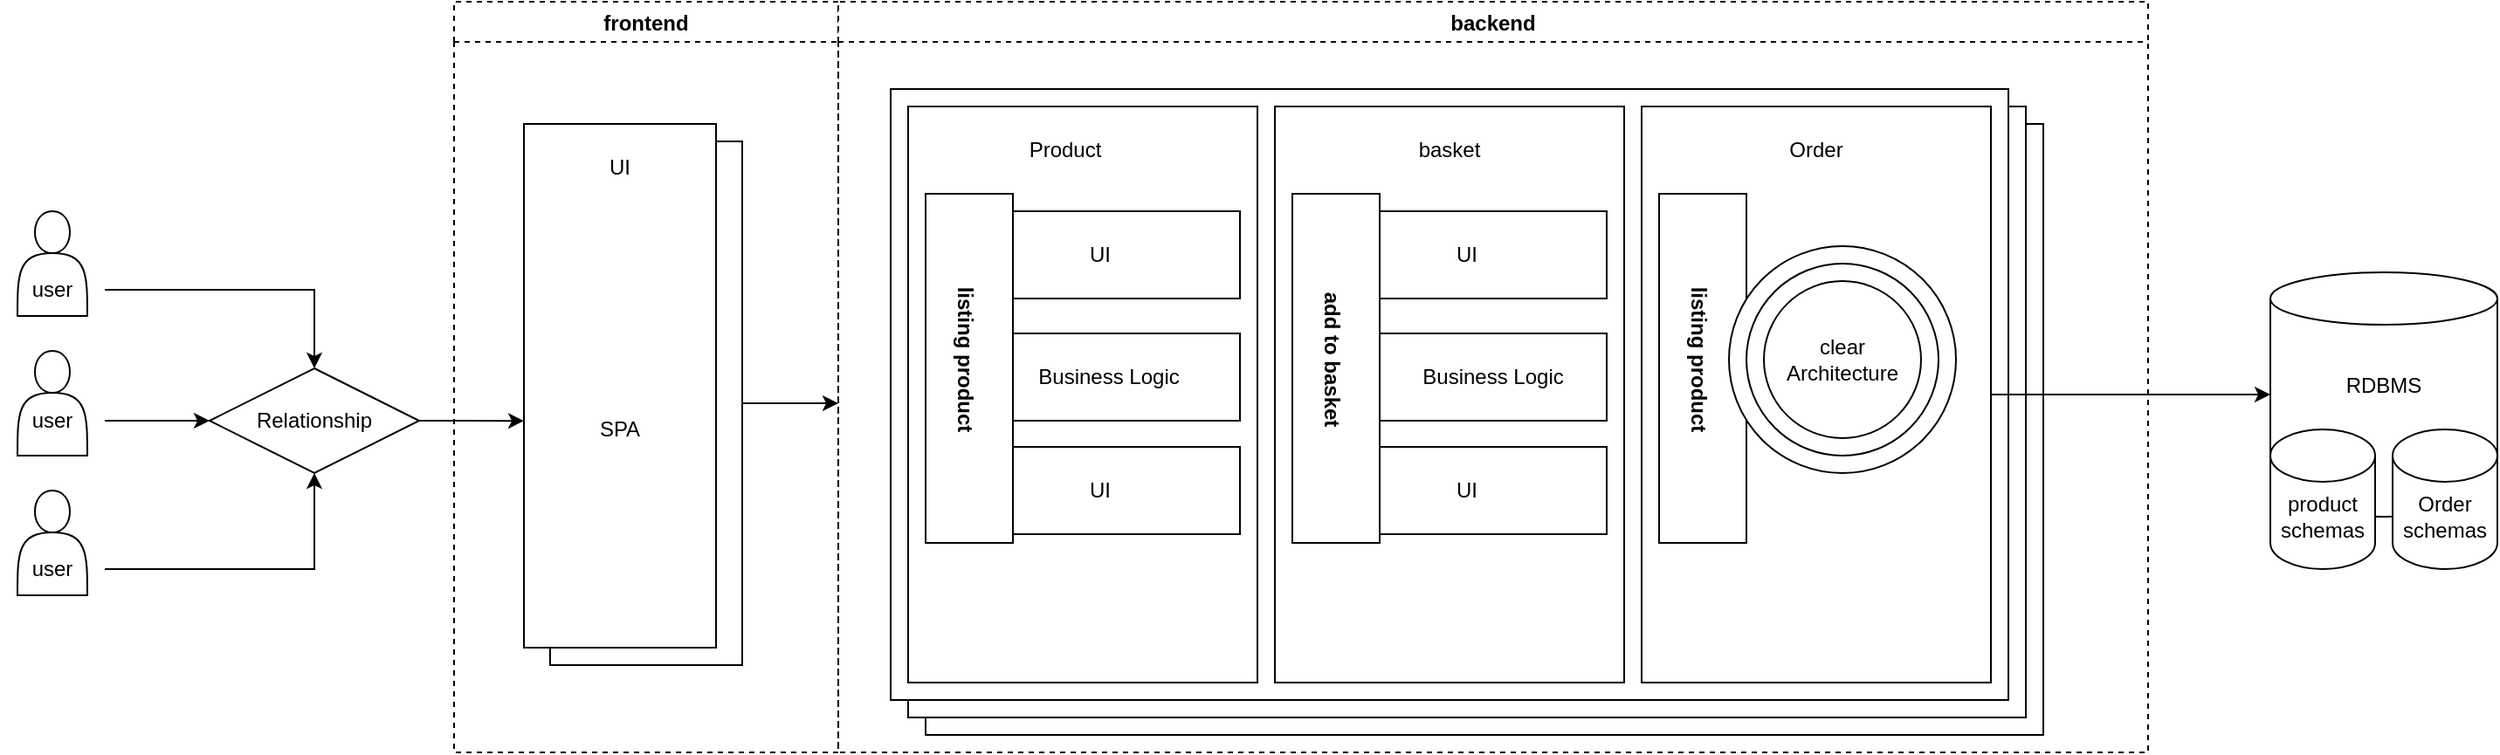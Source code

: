 <mxfile version="23.1.5" type="device">
  <diagram name="Page-1" id="nC1Ii1gSzZSFUaGSdR3v">
    <mxGraphModel dx="1400" dy="1997" grid="1" gridSize="10" guides="1" tooltips="1" connect="1" arrows="1" fold="1" page="1" pageScale="1" pageWidth="827" pageHeight="1169" math="0" shadow="0">
      <root>
        <mxCell id="0" />
        <mxCell id="1" parent="0" />
        <mxCell id="yW2bLSi1osY_Zg3iNQNT-1" value="" style="shape=actor;whiteSpace=wrap;html=1;" parent="1" vertex="1">
          <mxGeometry x="90" y="-20" width="40" height="60" as="geometry" />
        </mxCell>
        <mxCell id="yW2bLSi1osY_Zg3iNQNT-2" value="" style="shape=actor;whiteSpace=wrap;html=1;" parent="1" vertex="1">
          <mxGeometry x="90" y="60" width="40" height="60" as="geometry" />
        </mxCell>
        <mxCell id="yW2bLSi1osY_Zg3iNQNT-3" value="" style="shape=actor;whiteSpace=wrap;html=1;" parent="1" vertex="1">
          <mxGeometry x="90" y="140" width="40" height="60" as="geometry" />
        </mxCell>
        <mxCell id="yW2bLSi1osY_Zg3iNQNT-14" style="edgeStyle=orthogonalEdgeStyle;rounded=0;orthogonalLoop=1;jettySize=auto;html=1;entryX=0.5;entryY=0;entryDx=0;entryDy=0;" parent="1" source="yW2bLSi1osY_Zg3iNQNT-4" target="yW2bLSi1osY_Zg3iNQNT-7" edge="1">
          <mxGeometry relative="1" as="geometry" />
        </mxCell>
        <mxCell id="yW2bLSi1osY_Zg3iNQNT-4" value="user&lt;span style=&quot;color: rgba(0, 0, 0, 0); font-family: monospace; font-size: 0px; text-align: start; text-wrap-mode: nowrap;&quot;&gt;%3CmxGraphModel%3E%3Croot%3E%3CmxCell%20id%3D%220%22%2F%3E%3CmxCell%20id%3D%221%22%20parent%3D%220%22%2F%3E%3CmxCell%20id%3D%222%22%20value%3D%22%22%20style%3D%22shape%3Dactor%3BwhiteSpace%3Dwrap%3Bhtml%3D1%3B%22%20vertex%3D%221%22%20parent%3D%221%22%3E%3CmxGeometry%20x%3D%2290%22%20y%3D%22-20%22%20width%3D%2240%22%20height%3D%2260%22%20as%3D%22geometry%22%2F%3E%3C%2FmxCell%3E%3C%2Froot%3E%3C%2FmxGraphModel%3E&lt;/span&gt;" style="text;html=1;align=center;verticalAlign=middle;whiteSpace=wrap;rounded=0;" parent="1" vertex="1">
          <mxGeometry x="80" y="10" width="60" height="30" as="geometry" />
        </mxCell>
        <mxCell id="yW2bLSi1osY_Zg3iNQNT-15" style="edgeStyle=orthogonalEdgeStyle;rounded=0;orthogonalLoop=1;jettySize=auto;html=1;entryX=0;entryY=0.5;entryDx=0;entryDy=0;" parent="1" source="yW2bLSi1osY_Zg3iNQNT-5" target="yW2bLSi1osY_Zg3iNQNT-7" edge="1">
          <mxGeometry relative="1" as="geometry" />
        </mxCell>
        <mxCell id="yW2bLSi1osY_Zg3iNQNT-5" value="user&lt;span style=&quot;color: rgba(0, 0, 0, 0); font-family: monospace; font-size: 0px; text-align: start; text-wrap-mode: nowrap;&quot;&gt;%3CmxGraphModel%3E%3Croot%3E%3CmxCell%20id%3D%220%22%2F%3E%3CmxCell%20id%3D%221%22%20parent%3D%220%22%2F%3E%3CmxCell%20id%3D%222%22%20value%3D%22%22%20style%3D%22shape%3Dactor%3BwhiteSpace%3Dwrap%3Bhtml%3D1%3B%22%20vertex%3D%221%22%20parent%3D%221%22%3E%3CmxGeometry%20x%3D%2290%22%20y%3D%22-20%22%20width%3D%2240%22%20height%3D%2260%22%20as%3D%22geometry%22%2F%3E%3C%2FmxCell%3E%3C%2Froot%3E%3C%2FmxGraphModel%3E&lt;/span&gt;" style="text;html=1;align=center;verticalAlign=middle;whiteSpace=wrap;rounded=0;" parent="1" vertex="1">
          <mxGeometry x="80" y="85" width="60" height="30" as="geometry" />
        </mxCell>
        <mxCell id="yW2bLSi1osY_Zg3iNQNT-16" style="edgeStyle=orthogonalEdgeStyle;rounded=0;orthogonalLoop=1;jettySize=auto;html=1;" parent="1" source="yW2bLSi1osY_Zg3iNQNT-6" target="yW2bLSi1osY_Zg3iNQNT-7" edge="1">
          <mxGeometry relative="1" as="geometry" />
        </mxCell>
        <mxCell id="yW2bLSi1osY_Zg3iNQNT-6" value="user&lt;span style=&quot;color: rgba(0, 0, 0, 0); font-family: monospace; font-size: 0px; text-align: start; text-wrap-mode: nowrap;&quot;&gt;%3CmxGraphModel%3E%3Croot%3E%3CmxCell%20id%3D%220%22%2F%3E%3CmxCell%20id%3D%221%22%20parent%3D%220%22%2F%3E%3CmxCell%20id%3D%222%22%20value%3D%22%22%20style%3D%22shape%3Dactor%3BwhiteSpace%3Dwrap%3Bhtml%3D1%3B%22%20vertex%3D%221%22%20parent%3D%221%22%3E%3CmxGeometry%20x%3D%2290%22%20y%3D%22-20%22%20width%3D%2240%22%20height%3D%2260%22%20as%3D%22geometry%22%2F%3E%3C%2FmxCell%3E%3C%2Froot%3E%3C%2FmxGraphModel%3E&lt;/span&gt;" style="text;html=1;align=center;verticalAlign=middle;whiteSpace=wrap;rounded=0;" parent="1" vertex="1">
          <mxGeometry x="80" y="170" width="60" height="30" as="geometry" />
        </mxCell>
        <mxCell id="yW2bLSi1osY_Zg3iNQNT-7" value="Relationship" style="shape=rhombus;perimeter=rhombusPerimeter;whiteSpace=wrap;html=1;align=center;" parent="1" vertex="1">
          <mxGeometry x="200" y="70" width="120" height="60" as="geometry" />
        </mxCell>
        <mxCell id="yW2bLSi1osY_Zg3iNQNT-9" value="frontend" style="swimlane;dashed=1;" parent="1" vertex="1">
          <mxGeometry x="340" y="-140" width="220" height="430" as="geometry" />
        </mxCell>
        <mxCell id="yW2bLSi1osY_Zg3iNQNT-82" style="edgeStyle=orthogonalEdgeStyle;rounded=0;orthogonalLoop=1;jettySize=auto;html=1;" parent="yW2bLSi1osY_Zg3iNQNT-9" source="yW2bLSi1osY_Zg3iNQNT-11" edge="1">
          <mxGeometry relative="1" as="geometry">
            <mxPoint x="220" y="230" as="targetPoint" />
          </mxGeometry>
        </mxCell>
        <mxCell id="yW2bLSi1osY_Zg3iNQNT-11" value="" style="rounded=0;whiteSpace=wrap;html=1;" parent="yW2bLSi1osY_Zg3iNQNT-9" vertex="1">
          <mxGeometry x="55" y="80" width="110" height="300" as="geometry" />
        </mxCell>
        <mxCell id="yW2bLSi1osY_Zg3iNQNT-10" value="" style="rounded=0;whiteSpace=wrap;html=1;" parent="yW2bLSi1osY_Zg3iNQNT-9" vertex="1">
          <mxGeometry x="40" y="70" width="110" height="300" as="geometry" />
        </mxCell>
        <mxCell id="yW2bLSi1osY_Zg3iNQNT-12" value="UI" style="text;html=1;align=center;verticalAlign=middle;whiteSpace=wrap;rounded=0;" parent="yW2bLSi1osY_Zg3iNQNT-9" vertex="1">
          <mxGeometry x="65" y="80" width="60" height="30" as="geometry" />
        </mxCell>
        <mxCell id="yW2bLSi1osY_Zg3iNQNT-13" value="SPA" style="text;html=1;align=center;verticalAlign=middle;whiteSpace=wrap;rounded=0;" parent="yW2bLSi1osY_Zg3iNQNT-9" vertex="1">
          <mxGeometry x="65" y="230" width="60" height="30" as="geometry" />
        </mxCell>
        <mxCell id="yW2bLSi1osY_Zg3iNQNT-17" style="edgeStyle=orthogonalEdgeStyle;rounded=0;orthogonalLoop=1;jettySize=auto;html=1;entryX=0;entryY=0.567;entryDx=0;entryDy=0;entryPerimeter=0;" parent="1" source="yW2bLSi1osY_Zg3iNQNT-7" target="yW2bLSi1osY_Zg3iNQNT-10" edge="1">
          <mxGeometry relative="1" as="geometry" />
        </mxCell>
        <mxCell id="yW2bLSi1osY_Zg3iNQNT-18" value="backend" style="swimlane;dashed=1;" parent="1" vertex="1">
          <mxGeometry x="560" y="-140" width="750" height="430" as="geometry" />
        </mxCell>
        <mxCell id="yW2bLSi1osY_Zg3iNQNT-73" value="" style="rounded=0;whiteSpace=wrap;html=1;" parent="yW2bLSi1osY_Zg3iNQNT-18" vertex="1">
          <mxGeometry x="50" y="70" width="640" height="350" as="geometry" />
        </mxCell>
        <mxCell id="yW2bLSi1osY_Zg3iNQNT-71" value="" style="rounded=0;whiteSpace=wrap;html=1;" parent="yW2bLSi1osY_Zg3iNQNT-18" vertex="1">
          <mxGeometry x="40" y="60" width="640" height="350" as="geometry" />
        </mxCell>
        <mxCell id="yW2bLSi1osY_Zg3iNQNT-23" value="" style="rounded=0;whiteSpace=wrap;html=1;" parent="yW2bLSi1osY_Zg3iNQNT-18" vertex="1">
          <mxGeometry x="30" y="50" width="640" height="350" as="geometry" />
        </mxCell>
        <mxCell id="yW2bLSi1osY_Zg3iNQNT-28" value="" style="rounded=0;whiteSpace=wrap;html=1;" parent="yW2bLSi1osY_Zg3iNQNT-18" vertex="1">
          <mxGeometry x="460" y="60" width="200" height="330" as="geometry" />
        </mxCell>
        <mxCell id="yW2bLSi1osY_Zg3iNQNT-27" value="" style="rounded=0;whiteSpace=wrap;html=1;" parent="yW2bLSi1osY_Zg3iNQNT-18" vertex="1">
          <mxGeometry x="250" y="60" width="200" height="330" as="geometry" />
        </mxCell>
        <mxCell id="yW2bLSi1osY_Zg3iNQNT-26" value="" style="rounded=0;whiteSpace=wrap;html=1;" parent="yW2bLSi1osY_Zg3iNQNT-18" vertex="1">
          <mxGeometry x="40" y="60" width="200" height="330" as="geometry" />
        </mxCell>
        <mxCell id="yW2bLSi1osY_Zg3iNQNT-29" value="Product" style="text;html=1;align=center;verticalAlign=middle;whiteSpace=wrap;rounded=0;" parent="yW2bLSi1osY_Zg3iNQNT-18" vertex="1">
          <mxGeometry x="100" y="70" width="60" height="30" as="geometry" />
        </mxCell>
        <mxCell id="yW2bLSi1osY_Zg3iNQNT-30" value="basket" style="text;html=1;align=center;verticalAlign=middle;whiteSpace=wrap;rounded=0;" parent="yW2bLSi1osY_Zg3iNQNT-18" vertex="1">
          <mxGeometry x="320" y="70" width="60" height="30" as="geometry" />
        </mxCell>
        <mxCell id="yW2bLSi1osY_Zg3iNQNT-31" value="Order" style="text;html=1;align=center;verticalAlign=middle;whiteSpace=wrap;rounded=0;" parent="yW2bLSi1osY_Zg3iNQNT-18" vertex="1">
          <mxGeometry x="530" y="70" width="60" height="30" as="geometry" />
        </mxCell>
        <mxCell id="yW2bLSi1osY_Zg3iNQNT-51" value="" style="rounded=0;whiteSpace=wrap;html=1;" parent="yW2bLSi1osY_Zg3iNQNT-18" vertex="1">
          <mxGeometry x="290" y="255" width="150" height="50" as="geometry" />
        </mxCell>
        <mxCell id="yW2bLSi1osY_Zg3iNQNT-52" value="" style="rounded=0;whiteSpace=wrap;html=1;" parent="yW2bLSi1osY_Zg3iNQNT-18" vertex="1">
          <mxGeometry x="290" y="190" width="150" height="50" as="geometry" />
        </mxCell>
        <mxCell id="yW2bLSi1osY_Zg3iNQNT-53" value="" style="rounded=0;whiteSpace=wrap;html=1;" parent="yW2bLSi1osY_Zg3iNQNT-18" vertex="1">
          <mxGeometry x="290" y="120" width="150" height="50" as="geometry" />
        </mxCell>
        <mxCell id="yW2bLSi1osY_Zg3iNQNT-54" value="Business Logic" style="text;html=1;align=center;verticalAlign=middle;whiteSpace=wrap;rounded=0;" parent="yW2bLSi1osY_Zg3iNQNT-18" vertex="1">
          <mxGeometry x="325" y="200" width="100" height="30" as="geometry" />
        </mxCell>
        <mxCell id="yW2bLSi1osY_Zg3iNQNT-55" value="" style="rounded=0;whiteSpace=wrap;html=1;" parent="yW2bLSi1osY_Zg3iNQNT-18" vertex="1">
          <mxGeometry x="260" y="110" width="50" height="200" as="geometry" />
        </mxCell>
        <mxCell id="yW2bLSi1osY_Zg3iNQNT-56" value="add to basket" style="text;html=1;align=center;verticalAlign=middle;whiteSpace=wrap;rounded=0;rotation=90;fontStyle=1" parent="yW2bLSi1osY_Zg3iNQNT-18" vertex="1">
          <mxGeometry x="200" y="190" width="165" height="30" as="geometry" />
        </mxCell>
        <mxCell id="yW2bLSi1osY_Zg3iNQNT-57" value="UI" style="text;html=1;align=center;verticalAlign=middle;whiteSpace=wrap;rounded=0;" parent="yW2bLSi1osY_Zg3iNQNT-18" vertex="1">
          <mxGeometry x="330" y="130" width="60" height="30" as="geometry" />
        </mxCell>
        <mxCell id="yW2bLSi1osY_Zg3iNQNT-58" value="UI" style="text;html=1;align=center;verticalAlign=middle;whiteSpace=wrap;rounded=0;" parent="yW2bLSi1osY_Zg3iNQNT-18" vertex="1">
          <mxGeometry x="330" y="265" width="60" height="30" as="geometry" />
        </mxCell>
        <mxCell id="yW2bLSi1osY_Zg3iNQNT-63" value="" style="rounded=0;whiteSpace=wrap;html=1;" parent="yW2bLSi1osY_Zg3iNQNT-18" vertex="1">
          <mxGeometry x="470" y="110" width="50" height="200" as="geometry" />
        </mxCell>
        <mxCell id="yW2bLSi1osY_Zg3iNQNT-64" value="listing product" style="text;html=1;align=center;verticalAlign=middle;whiteSpace=wrap;rounded=0;rotation=90;fontStyle=1" parent="yW2bLSi1osY_Zg3iNQNT-18" vertex="1">
          <mxGeometry x="410" y="190" width="165" height="30" as="geometry" />
        </mxCell>
        <mxCell id="yW2bLSi1osY_Zg3iNQNT-39" value="" style="rounded=0;whiteSpace=wrap;html=1;" parent="yW2bLSi1osY_Zg3iNQNT-18" vertex="1">
          <mxGeometry x="80" y="255" width="150" height="50" as="geometry" />
        </mxCell>
        <mxCell id="yW2bLSi1osY_Zg3iNQNT-38" value="" style="rounded=0;whiteSpace=wrap;html=1;" parent="yW2bLSi1osY_Zg3iNQNT-18" vertex="1">
          <mxGeometry x="80" y="190" width="150" height="50" as="geometry" />
        </mxCell>
        <mxCell id="yW2bLSi1osY_Zg3iNQNT-37" value="" style="rounded=0;whiteSpace=wrap;html=1;" parent="yW2bLSi1osY_Zg3iNQNT-18" vertex="1">
          <mxGeometry x="80" y="120" width="150" height="50" as="geometry" />
        </mxCell>
        <mxCell id="yW2bLSi1osY_Zg3iNQNT-41" value="Business Logic" style="text;html=1;align=center;verticalAlign=middle;whiteSpace=wrap;rounded=0;" parent="yW2bLSi1osY_Zg3iNQNT-18" vertex="1">
          <mxGeometry x="105" y="200" width="100" height="30" as="geometry" />
        </mxCell>
        <mxCell id="yW2bLSi1osY_Zg3iNQNT-32" value="" style="rounded=0;whiteSpace=wrap;html=1;" parent="yW2bLSi1osY_Zg3iNQNT-18" vertex="1">
          <mxGeometry x="50" y="110" width="50" height="200" as="geometry" />
        </mxCell>
        <mxCell id="yW2bLSi1osY_Zg3iNQNT-33" value="listing product" style="text;html=1;align=center;verticalAlign=middle;whiteSpace=wrap;rounded=0;rotation=90;fontStyle=1" parent="yW2bLSi1osY_Zg3iNQNT-18" vertex="1">
          <mxGeometry x="-10" y="190" width="165" height="30" as="geometry" />
        </mxCell>
        <mxCell id="yW2bLSi1osY_Zg3iNQNT-40" value="UI" style="text;html=1;align=center;verticalAlign=middle;whiteSpace=wrap;rounded=0;" parent="yW2bLSi1osY_Zg3iNQNT-18" vertex="1">
          <mxGeometry x="120" y="130" width="60" height="30" as="geometry" />
        </mxCell>
        <mxCell id="yW2bLSi1osY_Zg3iNQNT-42" value="UI" style="text;html=1;align=center;verticalAlign=middle;whiteSpace=wrap;rounded=0;" parent="yW2bLSi1osY_Zg3iNQNT-18" vertex="1">
          <mxGeometry x="120" y="265" width="60" height="30" as="geometry" />
        </mxCell>
        <mxCell id="yW2bLSi1osY_Zg3iNQNT-67" value="" style="ellipse;whiteSpace=wrap;html=1;aspect=fixed;" parent="yW2bLSi1osY_Zg3iNQNT-18" vertex="1">
          <mxGeometry x="510" y="140" width="130" height="130" as="geometry" />
        </mxCell>
        <mxCell id="yW2bLSi1osY_Zg3iNQNT-68" value="" style="ellipse;whiteSpace=wrap;html=1;aspect=fixed;" parent="yW2bLSi1osY_Zg3iNQNT-18" vertex="1">
          <mxGeometry x="520" y="150" width="110" height="110" as="geometry" />
        </mxCell>
        <mxCell id="yW2bLSi1osY_Zg3iNQNT-69" value="" style="ellipse;whiteSpace=wrap;html=1;aspect=fixed;" parent="yW2bLSi1osY_Zg3iNQNT-18" vertex="1">
          <mxGeometry x="530" y="160" width="90" height="90" as="geometry" />
        </mxCell>
        <mxCell id="yW2bLSi1osY_Zg3iNQNT-70" value="clear&lt;div&gt;Architecture&lt;/div&gt;" style="text;html=1;align=center;verticalAlign=middle;whiteSpace=wrap;rounded=0;" parent="yW2bLSi1osY_Zg3iNQNT-18" vertex="1">
          <mxGeometry x="540" y="180" width="70" height="50" as="geometry" />
        </mxCell>
        <mxCell id="yW2bLSi1osY_Zg3iNQNT-74" value="" style="shape=cylinder3;whiteSpace=wrap;html=1;boundedLbl=1;backgroundOutline=1;size=15;" parent="1" vertex="1">
          <mxGeometry x="1380" y="15" width="130" height="140" as="geometry" />
        </mxCell>
        <mxCell id="yW2bLSi1osY_Zg3iNQNT-75" value="" style="shape=cylinder3;whiteSpace=wrap;html=1;boundedLbl=1;backgroundOutline=1;size=15;" parent="1" vertex="1">
          <mxGeometry x="1380" y="105" width="60" height="80" as="geometry" />
        </mxCell>
        <mxCell id="yW2bLSi1osY_Zg3iNQNT-76" value="" style="shape=cylinder3;whiteSpace=wrap;html=1;boundedLbl=1;backgroundOutline=1;size=15;" parent="1" vertex="1">
          <mxGeometry x="1450" y="105" width="60" height="80" as="geometry" />
        </mxCell>
        <mxCell id="yW2bLSi1osY_Zg3iNQNT-77" value="RDBMS&lt;span style=&quot;color: rgba(0, 0, 0, 0); font-family: monospace; font-size: 0px; text-align: start; text-wrap-mode: nowrap;&quot;&gt;%3CmxGraphModel%3E%3Croot%3E%3CmxCell%20id%3D%220%22%2F%3E%3CmxCell%20id%3D%221%22%20parent%3D%220%22%2F%3E%3CmxCell%20id%3D%222%22%20value%3D%22%22%20style%3D%22shape%3Dcylinder3%3BwhiteSpace%3Dwrap%3Bhtml%3D1%3BboundedLbl%3D1%3BbackgroundOutline%3D1%3Bsize%3D15%3B%22%20vertex%3D%221%22%20parent%3D%221%22%3E%3CmxGeometry%20x%3D%221390%22%20y%3D%2250%22%20width%3D%2260%22%20height%3D%2280%22%20as%3D%22geometry%22%2F%3E%3C%2FmxCell%3E%3C%2Froot%3E%3C%2FmxGraphModel%3E&lt;/span&gt;" style="text;html=1;align=center;verticalAlign=middle;whiteSpace=wrap;rounded=0;" parent="1" vertex="1">
          <mxGeometry x="1415" y="65" width="60" height="30" as="geometry" />
        </mxCell>
        <mxCell id="yW2bLSi1osY_Zg3iNQNT-79" value="product&lt;br&gt;schemas" style="text;html=1;align=center;verticalAlign=middle;whiteSpace=wrap;rounded=0;" parent="1" vertex="1">
          <mxGeometry x="1380" y="140" width="60" height="30" as="geometry" />
        </mxCell>
        <mxCell id="yW2bLSi1osY_Zg3iNQNT-80" value="Order&lt;br&gt;schemas" style="text;html=1;align=center;verticalAlign=middle;whiteSpace=wrap;rounded=0;" parent="1" vertex="1">
          <mxGeometry x="1450" y="140" width="60" height="30" as="geometry" />
        </mxCell>
        <mxCell id="yW2bLSi1osY_Zg3iNQNT-81" style="edgeStyle=orthogonalEdgeStyle;rounded=0;orthogonalLoop=1;jettySize=auto;html=1;entryX=0;entryY=0.5;entryDx=0;entryDy=0;entryPerimeter=0;" parent="1" source="yW2bLSi1osY_Zg3iNQNT-28" target="yW2bLSi1osY_Zg3iNQNT-74" edge="1">
          <mxGeometry relative="1" as="geometry" />
        </mxCell>
      </root>
    </mxGraphModel>
  </diagram>
</mxfile>
